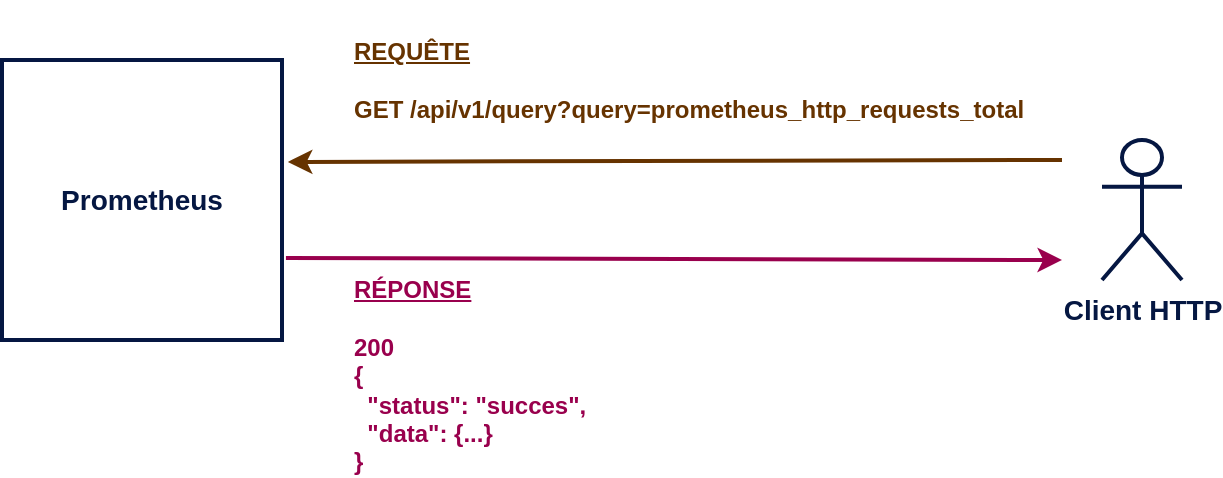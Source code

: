 <mxfile version="21.2.1" type="github" pages="13">
  <diagram id="WLleX0AgLbb_jvj61vY2" name="Page-13">
    <mxGraphModel dx="880" dy="429" grid="1" gridSize="10" guides="1" tooltips="1" connect="1" arrows="1" fold="1" page="1" pageScale="1" pageWidth="827" pageHeight="1169" math="0" shadow="0">
      <root>
        <mxCell id="0" />
        <mxCell id="1" parent="0" />
        <mxCell id="GwEWIJlEij6IFyil9-Ml-2" value="&lt;b style=&quot;font-size: 14px;&quot;&gt;&lt;font style=&quot;font-size: 14px;&quot; color=&quot;#051742&quot;&gt;Prometheus&lt;/font&gt;&lt;/b&gt;" style="whiteSpace=wrap;html=1;aspect=fixed;strokeColor=#051742;strokeWidth=2;fontSize=14;" vertex="1" parent="1">
          <mxGeometry x="100" y="140" width="140" height="140" as="geometry" />
        </mxCell>
        <mxCell id="GwEWIJlEij6IFyil9-Ml-3" value="&lt;b style=&quot;font-size: 14px;&quot;&gt;&lt;font style=&quot;font-size: 14px;&quot; color=&quot;#051742&quot;&gt;Client HTTP&lt;/font&gt;&lt;/b&gt;" style="shape=umlActor;verticalLabelPosition=bottom;verticalAlign=top;html=1;outlineConnect=0;strokeColor=#051742;strokeWidth=2;fontSize=14;" vertex="1" parent="1">
          <mxGeometry x="650" y="180" width="40" height="70" as="geometry" />
        </mxCell>
        <mxCell id="GwEWIJlEij6IFyil9-Ml-6" value="" style="endArrow=classic;html=1;rounded=0;strokeColor=#663300;strokeWidth=2;entryX=1.021;entryY=0.364;entryDx=0;entryDy=0;entryPerimeter=0;exitX=1;exitY=1;exitDx=0;exitDy=0;" edge="1" parent="1" source="GwEWIJlEij6IFyil9-Ml-10" target="GwEWIJlEij6IFyil9-Ml-2">
          <mxGeometry width="50" height="50" relative="1" as="geometry">
            <mxPoint x="570" y="191" as="sourcePoint" />
            <mxPoint x="320" y="190" as="targetPoint" />
          </mxGeometry>
        </mxCell>
        <mxCell id="GwEWIJlEij6IFyil9-Ml-8" value="" style="endArrow=classic;html=1;rounded=0;exitX=1.014;exitY=0.707;exitDx=0;exitDy=0;exitPerimeter=0;strokeColor=#99004D;strokeWidth=2;" edge="1" parent="1" source="GwEWIJlEij6IFyil9-Ml-2">
          <mxGeometry width="50" height="50" relative="1" as="geometry">
            <mxPoint x="320" y="240" as="sourcePoint" />
            <mxPoint x="630" y="240" as="targetPoint" />
          </mxGeometry>
        </mxCell>
        <mxCell id="GwEWIJlEij6IFyil9-Ml-10" value="&lt;div align=&quot;left&quot;&gt;&lt;font color=&quot;#663300&quot;&gt;&lt;b&gt;&lt;u&gt;REQUÊTE&lt;/u&gt;&lt;br&gt;&lt;br&gt;&lt;/b&gt;&lt;/font&gt;&lt;/div&gt;&lt;div align=&quot;left&quot;&gt;&lt;font color=&quot;#663300&quot;&gt;&lt;b&gt;GET /api/v1/query?query=prometheus_http_requests_total&lt;br&gt;&lt;/b&gt;&lt;/font&gt;&lt;/div&gt;" style="text;strokeColor=none;align=left;fillColor=none;html=1;verticalAlign=middle;whiteSpace=wrap;rounded=0;" vertex="1" parent="1">
          <mxGeometry x="274" y="110" width="356" height="80" as="geometry" />
        </mxCell>
        <mxCell id="cz-_qBQlBLq8nIr2ncOp-3" value="&lt;div align=&quot;left&quot;&gt;&lt;font&gt;&lt;b&gt;&lt;u&gt;RÉPONSE&lt;/u&gt;&lt;br&gt;&lt;/b&gt;&lt;/font&gt;&lt;/div&gt;&lt;div align=&quot;left&quot;&gt;&lt;font&gt;&lt;b&gt;&lt;br&gt;&lt;/b&gt;&lt;/font&gt;&lt;/div&gt;&lt;div align=&quot;left&quot;&gt;&lt;font&gt;&lt;b&gt;200&lt;br&gt;&lt;/b&gt;&lt;/font&gt;&lt;/div&gt;&lt;div align=&quot;left&quot;&gt;&lt;font&gt;&lt;b&gt;{&lt;/b&gt;&lt;/font&gt;&lt;/div&gt;&lt;div align=&quot;left&quot;&gt;&lt;font&gt;&lt;b&gt;&amp;nbsp; &quot;status&quot;: &quot;succes&quot;,&lt;/b&gt;&lt;/font&gt;&lt;/div&gt;&lt;div align=&quot;left&quot;&gt;&lt;font&gt;&lt;b&gt;&amp;nbsp; &quot;data&quot;: {...}&lt;/b&gt;&lt;/font&gt;&lt;/div&gt;&lt;div align=&quot;left&quot;&gt;&lt;font&gt;&lt;b&gt;}&lt;br&gt;&lt;/b&gt;&lt;/font&gt;&lt;/div&gt;" style="text;strokeColor=none;align=left;fillColor=none;html=1;verticalAlign=middle;whiteSpace=wrap;rounded=0;fontColor=#99004D;" vertex="1" parent="1">
          <mxGeometry x="274" y="250" width="280" height="95" as="geometry" />
        </mxCell>
      </root>
    </mxGraphModel>
  </diagram>
  <diagram id="ikGw7YIecGYyeW82r7bx" name="Page-12">
    <mxGraphModel dx="880" dy="429" grid="1" gridSize="10" guides="1" tooltips="1" connect="1" arrows="1" fold="1" page="1" pageScale="1" pageWidth="827" pageHeight="1169" math="0" shadow="0">
      <root>
        <mxCell id="0" />
        <mxCell id="1" parent="0" />
        <mxCell id="HTbwEpKcskzhaPBceTfe-1" value="&lt;div style=&quot;font-size: 14px;&quot; align=&quot;left&quot;&gt;&lt;font style=&quot;font-size: 14px;&quot; color=&quot;#051742&quot;&gt;&lt;b&gt;&lt;font style=&quot;font-size: 14px;&quot;&gt;{&lt;/font&gt;&lt;/b&gt;&lt;/font&gt;&lt;/div&gt;&lt;div style=&quot;font-size: 14px;&quot; align=&quot;left&quot;&gt;&lt;font style=&quot;font-size: 14px;&quot; color=&quot;#051742&quot;&gt;&lt;b&gt;&lt;font style=&quot;font-size: 14px;&quot;&gt;&amp;nbsp; &quot;__name__&quot;: &quot;prometheus_http_requests_total&quot;,&lt;/font&gt;&lt;/b&gt;&lt;/font&gt;&lt;/div&gt;&lt;div style=&quot;font-size: 14px;&quot; align=&quot;left&quot;&gt;&lt;font style=&quot;font-size: 14px;&quot; color=&quot;#051742&quot;&gt;&lt;b&gt;&lt;font style=&quot;font-size: 14px;&quot;&gt;&amp;nbsp; &quot;code&quot;: &quot;200&quot;,&lt;/font&gt;&lt;/b&gt;&lt;/font&gt;&lt;/div&gt;&lt;div style=&quot;font-size: 14px;&quot; align=&quot;left&quot;&gt;&lt;font style=&quot;font-size: 14px;&quot; color=&quot;#051742&quot;&gt;&lt;b&gt;&lt;font style=&quot;font-size: 14px;&quot;&gt;&amp;nbsp; &quot;handler&quot;: &quot;/-/ready&quot;,&lt;/font&gt;&lt;/b&gt;&lt;/font&gt;&lt;/div&gt;&lt;div style=&quot;font-size: 14px;&quot; align=&quot;left&quot;&gt;&lt;font style=&quot;font-size: 14px;&quot; color=&quot;#051742&quot;&gt;&lt;b&gt;&lt;font style=&quot;font-size: 14px;&quot;&gt;&amp;nbsp; &quot;instance&quot;: &quot;localhost:9090&quot;,&lt;/font&gt;&lt;/b&gt;&lt;/font&gt;&lt;/div&gt;&lt;div style=&quot;font-size: 14px;&quot; align=&quot;left&quot;&gt;&lt;font style=&quot;font-size: 14px;&quot; color=&quot;#051742&quot;&gt;&lt;b&gt;&lt;font style=&quot;font-size: 14px;&quot;&gt;&amp;nbsp; &quot;job&quot;: &quot;prometheus&quot;&lt;br&gt;&lt;/font&gt;&lt;/b&gt;&lt;/font&gt;&lt;/div&gt;&lt;div style=&quot;font-size: 14px;&quot; align=&quot;left&quot;&gt;&lt;font style=&quot;font-size: 14px;&quot; color=&quot;#051742&quot;&gt;&lt;b&gt;&lt;font style=&quot;font-size: 14px;&quot;&gt;}&lt;/font&gt;&lt;/b&gt;&lt;/font&gt;&lt;/div&gt;" style="text;align=left;html=1;verticalAlign=middle;whiteSpace=wrap;rounded=0;strokeColor=none;" parent="1" vertex="1">
          <mxGeometry x="141" y="60" width="350" height="120" as="geometry" />
        </mxCell>
        <mxCell id="HTbwEpKcskzhaPBceTfe-2" value="&lt;div style=&quot;font-size: 13px;&quot;&gt;&lt;font style=&quot;font-size: 13px;&quot;&gt;&lt;b&gt;@&lt;font style=&quot;font-size: 13px;&quot; color=&quot;#990000&quot;&gt;1682274232.532&lt;/font&gt;&lt;/b&gt;&lt;/font&gt;&lt;/div&gt;&lt;font style=&quot;font-size: 13px;&quot;&gt;&lt;br&gt;&lt;/font&gt;&lt;div style=&quot;font-size: 13px;&quot; align=&quot;center&quot;&gt;&lt;font style=&quot;font-size: 13px;&quot; color=&quot;#051742&quot;&gt;&lt;b&gt;1&lt;/b&gt;&lt;/font&gt;&lt;font style=&quot;font-size: 13px;&quot;&gt;&lt;br&gt;&lt;/font&gt;&lt;/div&gt;" style="whiteSpace=wrap;html=1;aspect=fixed;strokeColor=#d6b656;fillColor=#FFE6CC;" parent="1" vertex="1">
          <mxGeometry x="141" y="190" width="120" height="120" as="geometry" />
        </mxCell>
        <mxCell id="HTbwEpKcskzhaPBceTfe-7" value="&lt;div style=&quot;font-size: 13px;&quot;&gt;&lt;font style=&quot;font-size: 13px;&quot;&gt;&lt;b&gt;@&lt;font style=&quot;font-size: 13px;&quot; color=&quot;#990000&quot;&gt;1682274247532&lt;/font&gt;&lt;/b&gt;&lt;/font&gt;&lt;/div&gt;&lt;font style=&quot;font-size: 13px;&quot;&gt;&lt;br&gt;&lt;/font&gt;&lt;div style=&quot;font-size: 13px;&quot; align=&quot;center&quot;&gt;&lt;font style=&quot;font-size: 13px;&quot; color=&quot;#051742&quot;&gt;&lt;b&gt;1&lt;/b&gt;&lt;/font&gt;&lt;font style=&quot;font-size: 13px;&quot;&gt;&lt;br&gt;&lt;/font&gt;&lt;/div&gt;" style="whiteSpace=wrap;html=1;aspect=fixed;strokeColor=#d6b656;fillColor=#FFE6CC;" parent="1" vertex="1">
          <mxGeometry x="330" y="190" width="120" height="120" as="geometry" />
        </mxCell>
        <mxCell id="HTbwEpKcskzhaPBceTfe-8" value="&lt;div style=&quot;font-size: 13px;&quot;&gt;&lt;b&gt;@&lt;font style=&quot;font-size: 13px;&quot; color=&quot;#990000&quot;&gt;1682274262532&lt;/font&gt;&lt;/b&gt;&lt;/div&gt;&lt;br&gt;&lt;div align=&quot;center&quot;&gt;&lt;font color=&quot;#051742&quot;&gt;&lt;b&gt;3&lt;/b&gt;&lt;/font&gt;&lt;br&gt;&lt;/div&gt;" style="whiteSpace=wrap;html=1;aspect=fixed;strokeColor=#d6b656;fillColor=#FFE6CC;" parent="1" vertex="1">
          <mxGeometry x="510" y="190" width="120" height="120" as="geometry" />
        </mxCell>
        <mxCell id="gFt6DhLstp0jwIvlzGEm-1" value="" style="endArrow=none;html=1;rounded=0;exitX=1;exitY=0.5;exitDx=0;exitDy=0;entryX=0;entryY=0.5;entryDx=0;entryDy=0;" parent="1" source="HTbwEpKcskzhaPBceTfe-2" target="HTbwEpKcskzhaPBceTfe-7" edge="1">
          <mxGeometry width="50" height="50" relative="1" as="geometry">
            <mxPoint x="390" y="250" as="sourcePoint" />
            <mxPoint x="440" y="200" as="targetPoint" />
          </mxGeometry>
        </mxCell>
        <mxCell id="gFt6DhLstp0jwIvlzGEm-2" value="" style="endArrow=none;html=1;rounded=0;entryX=0;entryY=0.5;entryDx=0;entryDy=0;" parent="1" target="HTbwEpKcskzhaPBceTfe-2" edge="1">
          <mxGeometry width="50" height="50" relative="1" as="geometry">
            <mxPoint x="120" y="250" as="sourcePoint" />
            <mxPoint x="440" y="200" as="targetPoint" />
          </mxGeometry>
        </mxCell>
        <mxCell id="gFt6DhLstp0jwIvlzGEm-3" value="" style="endArrow=none;html=1;rounded=0;exitX=1;exitY=0.5;exitDx=0;exitDy=0;entryX=0;entryY=0.5;entryDx=0;entryDy=0;" parent="1" source="HTbwEpKcskzhaPBceTfe-7" target="HTbwEpKcskzhaPBceTfe-8" edge="1">
          <mxGeometry width="50" height="50" relative="1" as="geometry">
            <mxPoint x="390" y="250" as="sourcePoint" />
            <mxPoint x="500" y="240" as="targetPoint" />
          </mxGeometry>
        </mxCell>
        <mxCell id="gFt6DhLstp0jwIvlzGEm-4" value="" style="endArrow=classic;html=1;rounded=0;exitX=1;exitY=0.5;exitDx=0;exitDy=0;entryX=0.75;entryY=0;entryDx=0;entryDy=0;" parent="1" source="HTbwEpKcskzhaPBceTfe-8" target="Zw9pmfzuGqeiK-YZGkwM-7" edge="1">
          <mxGeometry width="50" height="50" relative="1" as="geometry">
            <mxPoint x="390" y="250" as="sourcePoint" />
            <mxPoint x="690" y="250" as="targetPoint" />
          </mxGeometry>
        </mxCell>
        <mxCell id="Zw9pmfzuGqeiK-YZGkwM-7" value="t" style="text;strokeColor=none;align=center;fillColor=none;html=1;verticalAlign=middle;whiteSpace=wrap;rounded=0;fontStyle=1" parent="1" vertex="1">
          <mxGeometry x="640" y="250" width="40" height="20" as="geometry" />
        </mxCell>
        <mxCell id="Zw9pmfzuGqeiK-YZGkwM-8" value="&lt;font style=&quot;font-size: 13px;&quot;&gt;15s&lt;/font&gt;" style="text;strokeColor=none;align=center;fillColor=none;html=1;verticalAlign=middle;whiteSpace=wrap;rounded=0;fontStyle=0" parent="1" vertex="1">
          <mxGeometry x="460" y="250" width="40" height="20" as="geometry" />
        </mxCell>
        <mxCell id="Zw9pmfzuGqeiK-YZGkwM-9" value="15s" style="text;strokeColor=none;align=center;fillColor=none;html=1;verticalAlign=middle;whiteSpace=wrap;rounded=0;fontStyle=0;fontSize=13;" parent="1" vertex="1">
          <mxGeometry x="280" y="250" width="40" height="20" as="geometry" />
        </mxCell>
      </root>
    </mxGraphModel>
  </diagram>
  <diagram id="06L2UEvK-FPHvxNi94kN" name="Page-11">
    <mxGraphModel dx="880" dy="429" grid="1" gridSize="10" guides="1" tooltips="1" connect="1" arrows="1" fold="1" page="1" pageScale="1" pageWidth="827" pageHeight="1169" math="0" shadow="0">
      <root>
        <mxCell id="0" />
        <mxCell id="1" parent="0" />
        <mxCell id="6MojfKpHz2BbmUGOE4sK-1" value="" style="whiteSpace=wrap;html=1;aspect=fixed;strokeColor=#051742;strokeWidth=2;" parent="1" vertex="1">
          <mxGeometry x="140" y="80" width="230" height="230" as="geometry" />
        </mxCell>
        <mxCell id="jcBCAO0ZXmvhwiSaBV95-1" value="" style="strokeWidth=2;html=1;shape=mxgraph.flowchart.database;whiteSpace=wrap;strokeColor=#051742;" parent="1" vertex="1">
          <mxGeometry x="220" y="210" width="60" height="60" as="geometry" />
        </mxCell>
        <mxCell id="jcBCAO0ZXmvhwiSaBV95-2" value="&lt;b&gt;&lt;font color=&quot;#051742&quot;&gt;Prometheus&lt;/font&gt;&lt;/b&gt;" style="whiteSpace=wrap;html=1;aspect=fixed;strokeColor=#051742;strokeWidth=2;" parent="1" vertex="1">
          <mxGeometry x="520" y="130" width="100" height="100" as="geometry" />
        </mxCell>
        <mxCell id="jcBCAO0ZXmvhwiSaBV95-5" value="&lt;b&gt;&lt;font color=&quot;#051742&quot;&gt;Java Application&lt;/font&gt;&lt;/b&gt;" style="whiteSpace=wrap;html=1;aspect=fixed;strokeColor=#051742;strokeWidth=2;labelBackgroundColor=none;" parent="1" vertex="1">
          <mxGeometry x="215" y="100" width="70" height="70" as="geometry" />
        </mxCell>
        <mxCell id="jcBCAO0ZXmvhwiSaBV95-7" value="&lt;b&gt;&lt;font color=&quot;#051742&quot;&gt;Serveur Linux&lt;/font&gt;&lt;/b&gt;" style="text;align=center;html=1;verticalAlign=middle;whiteSpace=wrap;rounded=0;strokeColor=#051742;strokeWidth=2;" parent="1" vertex="1">
          <mxGeometry x="140" y="50" width="90" height="30" as="geometry" />
        </mxCell>
        <mxCell id="jcBCAO0ZXmvhwiSaBV95-8" value="" style="ellipse;whiteSpace=wrap;html=1;aspect=fixed;strokeColor=none;fillColor=#990000;" parent="1" vertex="1">
          <mxGeometry x="270" y="160" width="20" height="20" as="geometry" />
        </mxCell>
        <mxCell id="jcBCAO0ZXmvhwiSaBV95-9" value="" style="ellipse;whiteSpace=wrap;html=1;aspect=fixed;strokeColor=none;fillColor=#990000;" parent="1" vertex="1">
          <mxGeometry x="270" y="250" width="20" height="20" as="geometry" />
        </mxCell>
        <mxCell id="jcBCAO0ZXmvhwiSaBV95-10" value="" style="ellipse;whiteSpace=wrap;html=1;aspect=fixed;strokeColor=none;fillColor=#990000;" parent="1" vertex="1">
          <mxGeometry x="360" y="70" width="20" height="20" as="geometry" />
        </mxCell>
        <mxCell id="jcBCAO0ZXmvhwiSaBV95-11" value="" style="ellipse;whiteSpace=wrap;html=1;aspect=fixed;strokeColor=none;fillColor=#990000;" parent="1" vertex="1">
          <mxGeometry x="510" y="220" width="20" height="20" as="geometry" />
        </mxCell>
        <mxCell id="jcBCAO0ZXmvhwiSaBV95-13" value="&lt;b&gt;&lt;font color=&quot;#990000&quot;&gt;JMX exporter &lt;/font&gt;&lt;/b&gt;&lt;i&gt;&lt;font color=&quot;#990000&quot;&gt;http://&amp;lt;host&amp;gt;:12345/metrics&lt;/font&gt;&lt;/i&gt;" style="text;strokeColor=none;align=center;fillColor=none;html=1;verticalAlign=middle;whiteSpace=wrap;rounded=0;" parent="1" vertex="1">
          <mxGeometry x="201.25" y="180" width="235" height="30" as="geometry" />
        </mxCell>
        <mxCell id="jcBCAO0ZXmvhwiSaBV95-16" value="&lt;b&gt;&lt;font color=&quot;#990000&quot;&gt;PostgreSQL exporter &lt;/font&gt;&lt;/b&gt;&lt;i&gt;&lt;font color=&quot;#990000&quot;&gt;http://&amp;lt;host&amp;gt;:9187/metrics&lt;/font&gt;&lt;/i&gt;" style="text;strokeColor=none;align=center;fillColor=none;html=1;verticalAlign=middle;whiteSpace=wrap;rounded=0;" parent="1" vertex="1">
          <mxGeometry x="180" y="270" width="267.5" height="30" as="geometry" />
        </mxCell>
        <mxCell id="jcBCAO0ZXmvhwiSaBV95-17" value="&lt;font color=&quot;#990000&quot;&gt;&lt;b&gt;Node&lt;/b&gt;&lt;/font&gt;&lt;b&gt;&lt;font color=&quot;#990000&quot;&gt; exporter &lt;/font&gt;&lt;/b&gt;&lt;i&gt;&lt;font color=&quot;#990000&quot;&gt;http://&amp;lt;host&amp;gt;:9100/metrics&lt;/font&gt;&lt;/i&gt;" style="text;strokeColor=none;align=center;fillColor=none;html=1;verticalAlign=middle;whiteSpace=wrap;rounded=0;" parent="1" vertex="1">
          <mxGeometry x="296" y="90" width="235" height="30" as="geometry" />
        </mxCell>
        <mxCell id="jcBCAO0ZXmvhwiSaBV95-18" value="&lt;i&gt;&lt;font color=&quot;#990000&quot;&gt;http://&amp;lt;host&amp;gt;:9090/metrics&lt;/font&gt;&lt;/i&gt;" style="text;strokeColor=none;align=center;fillColor=none;html=1;verticalAlign=middle;whiteSpace=wrap;rounded=0;" parent="1" vertex="1">
          <mxGeometry x="450" y="240" width="170" height="30" as="geometry" />
        </mxCell>
        <mxCell id="jcBCAO0ZXmvhwiSaBV95-21" value="" style="curved=1;endArrow=classic;html=1;rounded=0;exitX=0;exitY=0.5;exitDx=0;exitDy=0;entryX=1;entryY=0.5;entryDx=0;entryDy=0;strokeColor=#051742;" parent="1" source="jcBCAO0ZXmvhwiSaBV95-2" target="jcBCAO0ZXmvhwiSaBV95-10" edge="1">
          <mxGeometry width="50" height="50" relative="1" as="geometry">
            <mxPoint x="390" y="250" as="sourcePoint" />
            <mxPoint x="440" y="200" as="targetPoint" />
            <Array as="points">
              <mxPoint x="510" y="80" />
              <mxPoint x="490" y="70" />
              <mxPoint x="470" y="70" />
              <mxPoint x="420" y="70" />
            </Array>
          </mxGeometry>
        </mxCell>
        <mxCell id="jcBCAO0ZXmvhwiSaBV95-22" value="" style="curved=1;endArrow=classic;html=1;rounded=0;exitX=0;exitY=0.5;exitDx=0;exitDy=0;entryX=1;entryY=0.5;entryDx=0;entryDy=0;strokeColor=#051742;" parent="1" source="jcBCAO0ZXmvhwiSaBV95-2" target="jcBCAO0ZXmvhwiSaBV95-8" edge="1">
          <mxGeometry width="50" height="50" relative="1" as="geometry">
            <mxPoint x="390" y="250" as="sourcePoint" />
            <mxPoint x="440" y="200" as="targetPoint" />
            <Array as="points">
              <mxPoint x="440" y="160" />
            </Array>
          </mxGeometry>
        </mxCell>
        <mxCell id="jcBCAO0ZXmvhwiSaBV95-23" value="" style="curved=1;endArrow=classic;html=1;rounded=0;exitX=0;exitY=0.5;exitDx=0;exitDy=0;entryX=1;entryY=0.5;entryDx=0;entryDy=0;strokeColor=#051742;" parent="1" source="jcBCAO0ZXmvhwiSaBV95-2" target="jcBCAO0ZXmvhwiSaBV95-9" edge="1">
          <mxGeometry width="50" height="50" relative="1" as="geometry">
            <mxPoint x="390" y="250" as="sourcePoint" />
            <mxPoint x="440" y="200" as="targetPoint" />
            <Array as="points">
              <mxPoint x="440" y="220" />
              <mxPoint x="390" y="220" />
            </Array>
          </mxGeometry>
        </mxCell>
        <mxCell id="jcBCAO0ZXmvhwiSaBV95-24" value="" style="curved=1;endArrow=classic;html=1;rounded=0;strokeColor=#051742;" parent="1" edge="1">
          <mxGeometry width="50" height="50" relative="1" as="geometry">
            <mxPoint x="520" y="180" as="sourcePoint" />
            <mxPoint x="510" y="230" as="targetPoint" />
            <Array as="points">
              <mxPoint x="390" y="200" />
            </Array>
          </mxGeometry>
        </mxCell>
      </root>
    </mxGraphModel>
  </diagram>
  <diagram id="c_w9_mtkq3gjR1q2yGgK" name="Page-10">
    <mxGraphModel dx="880" dy="429" grid="1" gridSize="10" guides="1" tooltips="1" connect="1" arrows="1" fold="1" page="1" pageScale="1" pageWidth="827" pageHeight="1169" math="0" shadow="0">
      <root>
        <mxCell id="0" />
        <mxCell id="1" parent="0" />
        <mxCell id="5X5N0F5A6l0hkvQeydjr-3" value="&lt;b&gt;12&lt;/b&gt;" style="ellipse;whiteSpace=wrap;html=1;aspect=fixed;strokeColor=#051742;strokeWidth=2;fontSize=12;fontColor=#051742;" parent="1" vertex="1">
          <mxGeometry x="381" y="167.5" width="65" height="65" as="geometry" />
        </mxCell>
        <mxCell id="5X5N0F5A6l0hkvQeydjr-5" value="&lt;b&gt;5&lt;/b&gt;" style="ellipse;whiteSpace=wrap;html=1;aspect=fixed;strokeColor=#051742;strokeWidth=2;fontSize=12;fontColor=#051742;" parent="1" vertex="1">
          <mxGeometry x="280" y="182.5" width="34.99" height="34.99" as="geometry" />
        </mxCell>
        <mxCell id="5X5N0F5A6l0hkvQeydjr-7" value="&lt;b&gt;1000&lt;/b&gt;" style="ellipse;whiteSpace=wrap;html=1;aspect=fixed;strokeColor=#051742;strokeWidth=2;fontSize=12;fontColor=#051742;" parent="1" vertex="1">
          <mxGeometry x="550" y="138.43" width="123.13" height="123.13" as="geometry" />
        </mxCell>
        <mxCell id="5X5N0F5A6l0hkvQeydjr-9" value="&lt;b&gt;10&lt;/b&gt;" style="ellipse;whiteSpace=wrap;html=1;aspect=fixed;strokeColor=#051742;strokeWidth=2;fontSize=12;fontColor=#051742;" parent="1" vertex="1">
          <mxGeometry x="320" y="175" width="50" height="50" as="geometry" />
        </mxCell>
        <mxCell id="5X5N0F5A6l0hkvQeydjr-10" value="&lt;b&gt;20&lt;/b&gt;" style="ellipse;whiteSpace=wrap;html=1;aspect=fixed;strokeColor=#051742;strokeWidth=2;fontSize=12;fontColor=#051742;" parent="1" vertex="1">
          <mxGeometry x="460" y="160" width="80" height="80" as="geometry" />
        </mxCell>
        <mxCell id="5X5N0F5A6l0hkvQeydjr-11" value="" style="endArrow=classic;html=1;rounded=0;strokeColor=#990000;strokeWidth=2;exitX=0.5;exitY=0;exitDx=0;exitDy=0;" parent="1" source="5X5N0F5A6l0hkvQeydjr-12" edge="1">
          <mxGeometry width="50" height="50" relative="1" as="geometry">
            <mxPoint x="414" y="280" as="sourcePoint" />
            <mxPoint x="414" y="240" as="targetPoint" />
          </mxGeometry>
        </mxCell>
        <mxCell id="5X5N0F5A6l0hkvQeydjr-12" value="&lt;font style=&quot;font-size: 12px;&quot;&gt;quantile 0,5 (médiane)&lt;/font&gt;" style="text;strokeColor=none;align=center;fillColor=none;html=1;verticalAlign=middle;whiteSpace=wrap;rounded=0;fontColor=#990000;fontStyle=1" parent="1" vertex="1">
          <mxGeometry x="344" y="290" width="140" height="30" as="geometry" />
        </mxCell>
      </root>
    </mxGraphModel>
  </diagram>
  <diagram id="D0ybd5NJr5fDpzwWCMTv" name="Page-6">
    <mxGraphModel dx="880" dy="429" grid="1" gridSize="10" guides="1" tooltips="1" connect="1" arrows="1" fold="1" page="1" pageScale="1" pageWidth="827" pageHeight="1169" math="0" shadow="0">
      <root>
        <mxCell id="0" />
        <mxCell id="1" parent="0" />
        <mxCell id="ZNlT44IaOl3GKhveXS4t-1" value="&lt;div style=&quot;font-size: 14px;&quot; align=&quot;left&quot;&gt;&lt;b&gt;&lt;font style=&quot;font-size: 14px;&quot;&gt;&lt;font color=&quot;#663300&quot;&gt;# HELP prometheus_http_requests_total Counter of HTTP requests.&lt;br&gt;# TYPE prometheus_http_requests_total counter&lt;/font&gt;&lt;br&gt;&lt;font color=&quot;#051742&quot;&gt;prometheus_http_requests_total&lt;/font&gt;&lt;font color=&quot;#990000&quot;&gt;{code=&quot;200&quot;,handler=&quot;/api/v1/query&quot;}&lt;/font&gt; 1&lt;br&gt;&lt;font color=&quot;#051742&quot;&gt;prometheus_http_requests_total&lt;/font&gt;&lt;font color=&quot;#990000&quot;&gt;{code=&quot;200&quot;,handler=&quot;/graph&quot;}&lt;/font&gt; 3&lt;br&gt;&lt;font color=&quot;#051742&quot;&gt;prometheus_http_requests_total&lt;/font&gt;&lt;font color=&quot;#990000&quot;&gt;{code=&quot;200&quot;,handler=&quot;/metrics&quot;}&lt;/font&gt; 19&lt;br&gt;&lt;font color=&quot;#051742&quot;&gt;prometheus_http_requests_tota&lt;font color=&quot;#660000&quot;&gt;l&lt;/font&gt;&lt;/font&gt;&lt;font color=&quot;#990000&quot;&gt;{code=&quot;302&quot;,handler=&quot;/&quot;}&lt;/font&gt; 4&lt;/font&gt;&lt;/b&gt;&lt;/div&gt;" style="rounded=0;whiteSpace=wrap;html=1;align=left;strokeColor=none;verticalAlign=top;" parent="1" vertex="1">
          <mxGeometry x="189" y="160" width="541" height="220" as="geometry" />
        </mxCell>
        <mxCell id="bqRjenPqDA1bM9JPa440-1" value="" style="rounded=0;whiteSpace=wrap;html=1;fontColor=#663300;labelBorderColor=none;labelBackgroundColor=none;fillColor=#663300;strokeColor=none;" parent="1" vertex="1">
          <mxGeometry x="189" y="300" width="30" height="10" as="geometry" />
        </mxCell>
        <mxCell id="bqRjenPqDA1bM9JPa440-2" value="" style="rounded=0;whiteSpace=wrap;html=1;strokeColor=none;fillColor=#051742;" parent="1" vertex="1">
          <mxGeometry x="189" y="320" width="30" height="10" as="geometry" />
        </mxCell>
        <mxCell id="bqRjenPqDA1bM9JPa440-3" value="" style="rounded=0;whiteSpace=wrap;html=1;strokeColor=none;fillColor=#990000;" parent="1" vertex="1">
          <mxGeometry x="189" y="340" width="30" height="10" as="geometry" />
        </mxCell>
        <mxCell id="hTmcDmZ61bmCUopZ30nC-1" value="&lt;div&gt;&lt;font color=&quot;#663300&quot;&gt;&lt;b&gt;En-tête&lt;/b&gt;&lt;/font&gt;&lt;/div&gt;" style="text;strokeColor=none;align=left;fillColor=none;html=1;verticalAlign=middle;whiteSpace=wrap;rounded=0;" parent="1" vertex="1">
          <mxGeometry x="220" y="295" width="140" height="20" as="geometry" />
        </mxCell>
        <mxCell id="hTmcDmZ61bmCUopZ30nC-2" value="&lt;div align=&quot;left&quot;&gt;&lt;font color=&quot;#051742&quot;&gt;&lt;span&gt;Nom&lt;br&gt;&lt;/span&gt;&lt;/font&gt;&lt;/div&gt;" style="text;strokeColor=none;align=left;fillColor=none;html=1;verticalAlign=middle;whiteSpace=wrap;rounded=0;fontStyle=1" parent="1" vertex="1">
          <mxGeometry x="220" y="315" width="30" height="20" as="geometry" />
        </mxCell>
        <mxCell id="hTmcDmZ61bmCUopZ30nC-3" value="&lt;font color=&quot;#990000&quot;&gt;Libellé&lt;/font&gt;" style="text;strokeColor=none;align=left;fillColor=none;html=1;verticalAlign=middle;whiteSpace=wrap;rounded=0;fontStyle=1" parent="1" vertex="1">
          <mxGeometry x="220" y="335" width="60" height="20" as="geometry" />
        </mxCell>
        <mxCell id="HNrg94el-0G9JDpimqg5-1" value="Valeur" style="text;strokeColor=none;align=left;fillColor=none;html=1;verticalAlign=middle;whiteSpace=wrap;rounded=0;fontStyle=1" parent="1" vertex="1">
          <mxGeometry x="220" y="355" width="91" height="20" as="geometry" />
        </mxCell>
        <mxCell id="HNrg94el-0G9JDpimqg5-2" value="" style="rounded=0;whiteSpace=wrap;html=1;strokeColor=none;fillColor=#000000;labelBackgroundColor=none;" parent="1" vertex="1">
          <mxGeometry x="189" y="360" width="30" height="10" as="geometry" />
        </mxCell>
      </root>
    </mxGraphModel>
  </diagram>
  <diagram id="m6cVFMBk8JDY1fDPM1WI" name="Page-9">
    <mxGraphModel dx="880" dy="429" grid="1" gridSize="10" guides="1" tooltips="1" connect="1" arrows="1" fold="1" page="1" pageScale="1" pageWidth="827" pageHeight="1169" math="0" shadow="0">
      <root>
        <mxCell id="0" />
        <mxCell id="1" parent="0" />
        <mxCell id="yPGcZ8D581tlXaFT8u_b-1" value="&lt;pre style=&quot;font-size: 14px;&quot;&gt;&lt;font style=&quot;font-size: 14px;&quot; face=&quot;Helvetica&quot;&gt;&lt;b&gt;&lt;font color=&quot;#663300&quot;&gt;# HELP prometheus_target_interval_length_seconds Actual intervals between scrapes.&lt;br&gt;# TYPE prometheus_target_interval_length_seconds summary&lt;/font&gt;&lt;br&gt;&lt;font color=&quot;#051742&quot;&gt;prometheus_target_interval_length_seconds&lt;/font&gt;&lt;font color=&quot;#990000&quot;&gt;{interval=&quot;15s&quot;,quantile=&quot;0.01&quot;}&lt;/font&gt; 14.994&lt;br&gt;&lt;font color=&quot;#051742&quot;&gt;prometheus_target_interval_length_seconds&lt;/font&gt;&lt;font color=&quot;#990000&quot;&gt;{interval=&quot;15s&quot;,quantile=&quot;0.05&quot;}&lt;/font&gt; 14.996&lt;br&gt;&lt;font color=&quot;#051742&quot;&gt;prometheus_target_interval_length_seconds&lt;/font&gt;&lt;font color=&quot;#990000&quot;&gt;{interval=&quot;15s&quot;,quantile=&quot;0.5&quot;}&lt;/font&gt; 15.0&lt;br&gt;&lt;font color=&quot;#051742&quot;&gt;prometheus_target_interval_length_seconds&lt;/font&gt;&lt;font color=&quot;#990000&quot;&gt;{interval=&quot;15s&quot;,quantile=&quot;0.9&quot;}&lt;/font&gt; 15.002&lt;br&gt;&lt;font color=&quot;#051742&quot;&gt;prometheus_target_interval_length_seconds&lt;/font&gt;&lt;font color=&quot;#990000&quot;&gt;{interval=&quot;15s&quot;,quantile=&quot;0.99&quot;}&lt;/font&gt; 15.006&lt;br&gt;&lt;font color=&quot;#051742&quot;&gt;prometheus_target_interval_length_seconds_sum&lt;/font&gt;&lt;font color=&quot;#990000&quot;&gt;{interval=&quot;15s&quot;}&lt;/font&gt; 14100.037&lt;br&gt;&lt;font color=&quot;#051742&quot;&gt;prometheus_target_interval_length_seconds_count&lt;/font&gt;&lt;font color=&quot;#990000&quot;&gt;{interval=&quot;15s&quot;}&lt;/font&gt; 940&lt;/b&gt;&lt;/font&gt;&lt;/pre&gt;" style="text;whiteSpace=wrap;html=1;" parent="1" vertex="1">
          <mxGeometry x="90" y="405" width="640" height="180" as="geometry" />
        </mxCell>
      </root>
    </mxGraphModel>
  </diagram>
  <diagram id="lVpXYvEiQsxy2lStSHD3" name="Page-8">
    <mxGraphModel dx="880" dy="429" grid="1" gridSize="10" guides="1" tooltips="1" connect="1" arrows="1" fold="1" page="1" pageScale="1" pageWidth="827" pageHeight="1169" math="0" shadow="0">
      <root>
        <mxCell id="0" />
        <mxCell id="1" parent="0" />
        <mxCell id="OrFi4lJo1YNql7PS9mc4-1" value="&lt;pre style=&quot;font-size: 14px;&quot;&gt;&lt;font style=&quot;font-size: 14px;&quot; face=&quot;Helvetica&quot;&gt;&lt;b&gt;&lt;font style=&quot;font-size: 14px;&quot; color=&quot;#663300&quot;&gt;# HELP prometheus_http_request_duration_seconds Histogram of latencies for HTTP requests.&lt;br&gt;# TYPE prometheus_http_request_duration_seconds histogram&lt;/font&gt;&lt;br&gt;&lt;font color=&quot;#051742&quot;&gt;prometheus_http_request_duration_seconds_bucket&lt;/font&gt;&lt;font color=&quot;#990000&quot;&gt;{handler=&quot;/metrics&quot;,le=&quot;0.1&quot;}&lt;/font&gt; 309&lt;br&gt;&lt;font color=&quot;#051742&quot;&gt;prometheus_http_request_duration_seconds_bucket&lt;/font&gt;&lt;font color=&quot;#990000&quot;&gt;{handler=&quot;/metrics&quot;,le=&quot;0.2&quot;}&lt;/font&gt; 311&lt;br&gt;&lt;font color=&quot;#051742&quot;&gt;prometheus_http_request_duration_seconds_bucket&lt;/font&gt;&lt;font color=&quot;#990000&quot;&gt;{handler=&quot;/metrics&quot;,le=&quot;0.4&quot;}&lt;/font&gt; 311&lt;br&gt;&lt;font color=&quot;#051742&quot;&gt;prometheus_http_request_duration_seconds_bucket&lt;/font&gt;&lt;font color=&quot;#990000&quot;&gt;{handler=&quot;/metrics&quot;,le=&quot;1&quot;}&lt;/font&gt; 311&lt;br&gt;&lt;font color=&quot;#051742&quot;&gt;prometheus_http_request_duration_seconds_bucket&lt;/font&gt;&lt;font color=&quot;#990000&quot;&gt;{handler=&quot;/metrics&quot;,le=&quot;3&quot;}&lt;/font&gt; 311&lt;br&gt;&lt;font color=&quot;#051742&quot;&gt;prometheus_http_request_duration_seconds_bucket&lt;/font&gt;&lt;font color=&quot;#990000&quot;&gt;{handler=&quot;/metrics&quot;,le=&quot;8&quot;}&lt;/font&gt; 311&lt;br&gt;&lt;font color=&quot;#051742&quot;&gt;prometheus_http_request_duration_seconds_bucket&lt;/font&gt;&lt;font color=&quot;#990000&quot;&gt;{handler=&quot;/metrics&quot;,le=&quot;20&quot;}&lt;/font&gt; 311&lt;br&gt;&lt;font color=&quot;#051742&quot;&gt;prometheus_http_request_duration_seconds_bucket&lt;/font&gt;&lt;font color=&quot;#990000&quot;&gt;{handler=&quot;/metrics&quot;,le=&quot;60&quot;}&lt;/font&gt; 311&lt;br&gt;&lt;font color=&quot;#051742&quot;&gt;prometheus_http_request_duration_seconds_bucket&lt;/font&gt;&lt;font color=&quot;#990000&quot;&gt;{handler=&quot;/metrics&quot;,le=&quot;120&quot;}&lt;/font&gt; 311&lt;br&gt;&lt;font color=&quot;#051742&quot;&gt;prometheus_http_request_duration_seconds_bucket&lt;/font&gt;&lt;font color=&quot;#990000&quot;&gt;{handler=&quot;/metrics&quot;,le=&quot;+Inf&quot;}&lt;/font&gt; 311&lt;br&gt;&lt;font color=&quot;#051742&quot;&gt;prometheus_http_request_duration_seconds_sum&lt;/font&gt;&lt;font color=&quot;#990000&quot;&gt;{handler=&quot;/metrics&quot;}&lt;/font&gt; 1.548&lt;br&gt;&lt;font color=&quot;#051742&quot;&gt;prometheus_http_request_duration_seconds_count&lt;/font&gt;&lt;font color=&quot;#990000&quot;&gt;{handler=&quot;/metrics&quot;}&lt;/font&gt; 311&lt;/b&gt;&lt;/font&gt;&lt;/pre&gt;" style="text;whiteSpace=wrap;html=1;" parent="1" vertex="1">
          <mxGeometry x="90" y="100" width="670" height="280" as="geometry" />
        </mxCell>
      </root>
    </mxGraphModel>
  </diagram>
  <diagram id="RRfJovPogFQYaNKrt2Nw" name="Page-7">
    <mxGraphModel dx="880" dy="429" grid="1" gridSize="10" guides="1" tooltips="1" connect="1" arrows="1" fold="1" page="1" pageScale="1" pageWidth="827" pageHeight="1169" math="0" shadow="0">
      <root>
        <mxCell id="0" />
        <mxCell id="1" parent="0" />
        <mxCell id="5Xy_iaV5nLt-YdcAp8X8-1" value="&lt;div style=&quot;font-size: 14px;&quot; align=&quot;left&quot;&gt;&lt;b&gt;&lt;font style=&quot;font-size: 14px;&quot;&gt;&lt;font color=&quot;#663300&quot;&gt;# &lt;/font&gt;&lt;/font&gt;&lt;/b&gt;&lt;b&gt;&lt;font color=&quot;#663300&quot;&gt;HELP process_resident_memory_bytes Resident memory size in bytes.&lt;/font&gt;&lt;/b&gt;&lt;/div&gt;&lt;div style=&quot;font-size: 14px;&quot; align=&quot;left&quot;&gt;&lt;b&gt;&lt;font style=&quot;font-size: 14px;&quot;&gt;&lt;font color=&quot;#663300&quot;&gt;# TYPE &lt;/font&gt;&lt;/font&gt;&lt;/b&gt;&lt;b&gt;&lt;font color=&quot;#663300&quot;&gt;process_resident_memory_bytes&lt;/font&gt;&lt;/b&gt;&lt;b&gt;&lt;font style=&quot;font-size: 14px;&quot;&gt;&lt;font color=&quot;#663300&quot;&gt; gauge&lt;/font&gt;&lt;/font&gt;&lt;/b&gt;&lt;b&gt;&lt;font color=&quot;#051742&quot;&gt;&lt;br&gt;&lt;/font&gt;&lt;/b&gt;&lt;/div&gt;&lt;div style=&quot;font-size: 14px;&quot; align=&quot;left&quot;&gt;&lt;b&gt;&lt;font color=&quot;#051742&quot;&gt;process_resident_memory_bytes&lt;/font&gt;&lt;/b&gt;&lt;b&gt; 8.857e+07&lt;/b&gt;&lt;br&gt;&lt;/div&gt;&lt;div style=&quot;font-size: 14px;&quot; align=&quot;left&quot;&gt;&lt;b&gt;&lt;font color=&quot;#663300&quot;&gt;# HELP process_start_time_seconds Start time of the process since unix epoch in seconds.&lt;br&gt;&lt;/font&gt;&lt;/b&gt;&lt;/div&gt;&lt;div style=&quot;font-size: 14px;&quot; align=&quot;left&quot;&gt;&lt;b&gt;&lt;font color=&quot;#663300&quot;&gt;# TYPE process_start_time_seconds gauge&lt;/font&gt;&lt;/b&gt;&lt;b&gt;&lt;br&gt;&lt;/b&gt;&lt;/div&gt;&lt;div style=&quot;font-size: 14px;&quot; align=&quot;left&quot;&gt;&lt;b&gt;&lt;font color=&quot;#051742&quot;&gt;process_start_time_seconds&lt;/font&gt; 1.682e+09&lt;/b&gt;&lt;/div&gt;" style="rounded=0;whiteSpace=wrap;html=1;align=left;strokeColor=none;verticalAlign=top;" parent="1" vertex="1">
          <mxGeometry x="90" y="160" width="630" height="110" as="geometry" />
        </mxCell>
      </root>
    </mxGraphModel>
  </diagram>
  <diagram id="qd37TjFjFxUfgRJ9fa-Z" name="Page-3">
    <mxGraphModel dx="880" dy="429" grid="1" gridSize="10" guides="1" tooltips="1" connect="1" arrows="1" fold="1" page="1" pageScale="1" pageWidth="827" pageHeight="1169" math="0" shadow="0">
      <root>
        <mxCell id="0" />
        <mxCell id="1" parent="0" />
        <mxCell id="JrjyLZsLg6AYIlVoNyLW-1" value="" style="endArrow=classic;html=1;rounded=0;strokeColor=#051742;strokeWidth=2;fontSize=10;fontColor=#051742;startArrow=none;" parent="1" source="JrjyLZsLg6AYIlVoNyLW-7" edge="1">
          <mxGeometry width="50" height="50" relative="1" as="geometry">
            <mxPoint x="180" y="200" as="sourcePoint" />
            <mxPoint x="610" y="200" as="targetPoint" />
          </mxGeometry>
        </mxCell>
        <mxCell id="JrjyLZsLg6AYIlVoNyLW-2" value="&lt;font style=&quot;font-size: 14px;&quot;&gt;t&lt;/font&gt;" style="text;html=1;resizable=0;autosize=1;align=center;verticalAlign=middle;points=[];fillColor=none;strokeColor=none;rounded=0;strokeWidth=2;fontSize=10;fontColor=#051742;fontStyle=1" parent="1" vertex="1">
          <mxGeometry x="580" y="195" width="30" height="30" as="geometry" />
        </mxCell>
        <mxCell id="JrjyLZsLg6AYIlVoNyLW-3" value="&lt;font style=&quot;font-size: 14px;&quot;&gt;&lt;b&gt;48&lt;/b&gt;&lt;/font&gt;" style="ellipse;whiteSpace=wrap;html=1;aspect=fixed;strokeColor=#051742;strokeWidth=2;fontSize=12;fontColor=#051742;" parent="1" vertex="1">
          <mxGeometry x="220" y="165" width="70" height="70" as="geometry" />
        </mxCell>
        <mxCell id="JrjyLZsLg6AYIlVoNyLW-4" value="" style="endArrow=none;html=1;rounded=0;strokeColor=#051742;strokeWidth=2;fontSize=10;fontColor=#051742;" parent="1" target="JrjyLZsLg6AYIlVoNyLW-3" edge="1">
          <mxGeometry width="50" height="50" relative="1" as="geometry">
            <mxPoint x="200" y="200" as="sourcePoint" />
            <mxPoint x="660" y="200" as="targetPoint" />
          </mxGeometry>
        </mxCell>
        <mxCell id="JrjyLZsLg6AYIlVoNyLW-5" value="&lt;font style=&quot;font-size: 14px;&quot;&gt;&lt;b&gt;40&lt;/b&gt;&lt;/font&gt;" style="ellipse;whiteSpace=wrap;html=1;aspect=fixed;strokeColor=#051742;strokeWidth=2;fontSize=12;fontColor=#051742;" parent="1" vertex="1">
          <mxGeometry x="360" y="175" width="50" height="50" as="geometry" />
        </mxCell>
        <mxCell id="JrjyLZsLg6AYIlVoNyLW-6" value="" style="endArrow=none;html=1;rounded=0;strokeColor=#051742;strokeWidth=2;fontSize=10;fontColor=#051742;startArrow=none;" parent="1" source="JrjyLZsLg6AYIlVoNyLW-3" target="JrjyLZsLg6AYIlVoNyLW-5" edge="1">
          <mxGeometry width="50" height="50" relative="1" as="geometry">
            <mxPoint x="280" y="200" as="sourcePoint" />
            <mxPoint x="660" y="200" as="targetPoint" />
          </mxGeometry>
        </mxCell>
        <mxCell id="JrjyLZsLg6AYIlVoNyLW-7" value="&lt;font style=&quot;font-size: 14px;&quot;&gt;&lt;b&gt;60&lt;/b&gt;&lt;/font&gt;" style="ellipse;whiteSpace=wrap;html=1;aspect=fixed;strokeColor=#051742;strokeWidth=2;fontSize=12;fontColor=#051742;" parent="1" vertex="1">
          <mxGeometry x="480" y="156.88" width="86.25" height="86.25" as="geometry" />
        </mxCell>
        <mxCell id="JrjyLZsLg6AYIlVoNyLW-8" value="" style="endArrow=none;html=1;rounded=0;strokeColor=#051742;strokeWidth=2;fontSize=10;fontColor=#051742;startArrow=none;" parent="1" source="JrjyLZsLg6AYIlVoNyLW-5" target="JrjyLZsLg6AYIlVoNyLW-7" edge="1">
          <mxGeometry width="50" height="50" relative="1" as="geometry">
            <mxPoint x="410" y="200" as="sourcePoint" />
            <mxPoint x="610" y="200" as="targetPoint" />
          </mxGeometry>
        </mxCell>
      </root>
    </mxGraphModel>
  </diagram>
  <diagram id="rHDOW-f8HznLa0C3nBQI" name="Page-2">
    <mxGraphModel dx="880" dy="429" grid="1" gridSize="10" guides="1" tooltips="1" connect="1" arrows="1" fold="1" page="1" pageScale="1" pageWidth="827" pageHeight="1169" math="0" shadow="0">
      <root>
        <mxCell id="0" />
        <mxCell id="1" parent="0" />
        <mxCell id="T6DFpon_OGkObLBLiJBU-1" value="" style="endArrow=classic;html=1;rounded=0;strokeColor=#051742;strokeWidth=2;fontSize=10;fontColor=#051742;startArrow=none;" parent="1" source="T6DFpon_OGkObLBLiJBU-5" edge="1">
          <mxGeometry width="50" height="50" relative="1" as="geometry">
            <mxPoint x="180" y="200" as="sourcePoint" />
            <mxPoint x="610" y="200" as="targetPoint" />
          </mxGeometry>
        </mxCell>
        <mxCell id="T6DFpon_OGkObLBLiJBU-2" value="&lt;font style=&quot;font-size: 14px;&quot;&gt;t&lt;/font&gt;" style="text;html=1;resizable=0;autosize=1;align=center;verticalAlign=middle;points=[];fillColor=none;strokeColor=none;rounded=0;strokeWidth=2;fontSize=10;fontColor=#051742;fontStyle=1" parent="1" vertex="1">
          <mxGeometry x="580" y="195" width="30" height="30" as="geometry" />
        </mxCell>
        <mxCell id="T6DFpon_OGkObLBLiJBU-3" value="&lt;font style=&quot;font-size: 14px;&quot;&gt;&lt;b&gt;5&lt;/b&gt;&lt;/font&gt;" style="ellipse;whiteSpace=wrap;html=1;aspect=fixed;strokeColor=#051742;strokeWidth=2;fontSize=12;fontColor=#051742;" parent="1" vertex="1">
          <mxGeometry x="240" y="180" width="40" height="40" as="geometry" />
        </mxCell>
        <mxCell id="T6DFpon_OGkObLBLiJBU-4" value="" style="endArrow=none;html=1;rounded=0;strokeColor=#051742;strokeWidth=2;fontSize=10;fontColor=#051742;" parent="1" target="T6DFpon_OGkObLBLiJBU-3" edge="1">
          <mxGeometry width="50" height="50" relative="1" as="geometry">
            <mxPoint x="200" y="200" as="sourcePoint" />
            <mxPoint x="660" y="200" as="targetPoint" />
          </mxGeometry>
        </mxCell>
        <mxCell id="T6DFpon_OGkObLBLiJBU-5" value="&lt;font style=&quot;font-size: 14px;&quot;&gt;&lt;b&gt;7&lt;/b&gt;&lt;/font&gt;" style="ellipse;whiteSpace=wrap;html=1;aspect=fixed;strokeColor=#051742;strokeWidth=2;fontSize=12;fontColor=#051742;" parent="1" vertex="1">
          <mxGeometry x="360" y="175" width="50" height="50" as="geometry" />
        </mxCell>
        <mxCell id="T6DFpon_OGkObLBLiJBU-6" value="" style="endArrow=none;html=1;rounded=0;strokeColor=#051742;strokeWidth=2;fontSize=10;fontColor=#051742;startArrow=none;" parent="1" source="T6DFpon_OGkObLBLiJBU-3" target="T6DFpon_OGkObLBLiJBU-5" edge="1">
          <mxGeometry width="50" height="50" relative="1" as="geometry">
            <mxPoint x="280" y="200" as="sourcePoint" />
            <mxPoint x="660" y="200" as="targetPoint" />
          </mxGeometry>
        </mxCell>
        <mxCell id="T6DFpon_OGkObLBLiJBU-7" value="&lt;b&gt;&lt;font style=&quot;font-size: 14px;&quot;&gt;15&lt;/font&gt;&lt;/b&gt;" style="ellipse;whiteSpace=wrap;html=1;aspect=fixed;strokeColor=#051742;strokeWidth=2;fontSize=12;fontColor=#051742;" parent="1" vertex="1">
          <mxGeometry x="490" y="167.5" width="65" height="65" as="geometry" />
        </mxCell>
      </root>
    </mxGraphModel>
  </diagram>
  <diagram id="Zdx6ejiypF8wbNtiKwUu" name="Page-5">
    <mxGraphModel dx="880" dy="429" grid="1" gridSize="10" guides="1" tooltips="1" connect="1" arrows="1" fold="1" page="1" pageScale="1" pageWidth="827" pageHeight="1169" math="0" shadow="0">
      <root>
        <mxCell id="0" />
        <mxCell id="1" parent="0" />
        <mxCell id="s6otokFng0yCJVJC5YvR-5" value="&lt;div&gt;200ms&lt;/div&gt;" style="rounded=0;whiteSpace=wrap;html=1;strokeColor=#051742;strokeWidth=2;fontColor=#051742;fontStyle=1" parent="1" vertex="1">
          <mxGeometry x="285" y="110" width="60" height="35" as="geometry" />
        </mxCell>
        <mxCell id="s6otokFng0yCJVJC5YvR-13" value="quantile 0.5 (médiane) " style="text;html=1;resizable=0;autosize=1;align=center;verticalAlign=middle;points=[];fillColor=none;strokeColor=none;rounded=0;strokeWidth=2;fontColor=#051742;fontStyle=1" parent="1" vertex="1">
          <mxGeometry x="140" y="112.5" width="150" height="30" as="geometry" />
        </mxCell>
        <mxCell id="s6otokFng0yCJVJC5YvR-17" value="quantile 0.9 " style="text;html=1;resizable=0;autosize=1;align=center;verticalAlign=middle;points=[];fillColor=none;strokeColor=none;rounded=0;strokeWidth=2;fontColor=#051742;fontStyle=1" parent="1" vertex="1">
          <mxGeometry x="195" y="162.5" width="90" height="30" as="geometry" />
        </mxCell>
        <mxCell id="s6otokFng0yCJVJC5YvR-18" value="quantile 0.99 " style="text;html=1;resizable=0;autosize=1;align=center;verticalAlign=middle;points=[];fillColor=none;strokeColor=none;rounded=0;strokeWidth=2;fontColor=#051742;fontStyle=1" parent="1" vertex="1">
          <mxGeometry x="190" y="207.5" width="100" height="30" as="geometry" />
        </mxCell>
        <mxCell id="s6otokFng0yCJVJC5YvR-19" value="&lt;div&gt;600ms&lt;/div&gt;" style="rounded=0;whiteSpace=wrap;html=1;strokeColor=#051742;strokeWidth=2;fontColor=#051742;fontStyle=1" parent="1" vertex="1">
          <mxGeometry x="285" y="160" width="60" height="35" as="geometry" />
        </mxCell>
        <mxCell id="s6otokFng0yCJVJC5YvR-20" value="&lt;div&gt;680ms&lt;/div&gt;" style="rounded=0;whiteSpace=wrap;html=1;strokeColor=#051742;strokeWidth=2;fontColor=#051742;fontStyle=1" parent="1" vertex="1">
          <mxGeometry x="285" y="205" width="60" height="35" as="geometry" />
        </mxCell>
        <mxCell id="HOKwqJM0252HIq7N3Tph-1" value="" style="endArrow=classic;html=1;rounded=0;strokeWidth=2;strokeColor=#051742;" parent="1" edge="1">
          <mxGeometry width="50" height="50" relative="1" as="geometry">
            <mxPoint x="180" y="280" as="sourcePoint" />
            <mxPoint x="640" y="280" as="targetPoint" />
          </mxGeometry>
        </mxCell>
        <mxCell id="HOKwqJM0252HIq7N3Tph-7" value="&lt;div&gt;189ms&lt;/div&gt;" style="rounded=0;whiteSpace=wrap;html=1;strokeColor=#051742;strokeWidth=2;fontColor=#051742;fontStyle=1" parent="1" vertex="1">
          <mxGeometry x="535" y="107.5" width="60" height="35" as="geometry" />
        </mxCell>
        <mxCell id="HOKwqJM0252HIq7N3Tph-8" value="q 0.5&amp;nbsp; " style="text;html=1;resizable=0;autosize=1;align=center;verticalAlign=middle;points=[];fillColor=none;strokeColor=none;rounded=0;strokeWidth=2;fontColor=#051742;fontStyle=1" parent="1" vertex="1">
          <mxGeometry x="490" y="112.5" width="50" height="30" as="geometry" />
        </mxCell>
        <mxCell id="HOKwqJM0252HIq7N3Tph-9" value="q&amp;nbsp; 0.9&amp;nbsp; " style="text;html=1;resizable=0;autosize=1;align=center;verticalAlign=middle;points=[];fillColor=none;strokeColor=none;rounded=0;strokeWidth=2;fontColor=#051742;fontStyle=1" parent="1" vertex="1">
          <mxGeometry x="485" y="160" width="60" height="30" as="geometry" />
        </mxCell>
        <mxCell id="HOKwqJM0252HIq7N3Tph-10" value="q 0.99 " style="text;html=1;resizable=0;autosize=1;align=center;verticalAlign=middle;points=[];fillColor=none;strokeColor=none;rounded=0;strokeWidth=2;fontColor=#051742;fontStyle=1" parent="1" vertex="1">
          <mxGeometry x="480" y="205" width="60" height="30" as="geometry" />
        </mxCell>
        <mxCell id="HOKwqJM0252HIq7N3Tph-11" value="&lt;div&gt;550ms&lt;/div&gt;" style="rounded=0;whiteSpace=wrap;html=1;strokeColor=#051742;strokeWidth=2;fontColor=#051742;fontStyle=1" parent="1" vertex="1">
          <mxGeometry x="535" y="157.5" width="60" height="35" as="geometry" />
        </mxCell>
        <mxCell id="HOKwqJM0252HIq7N3Tph-12" value="&lt;div&gt;650ms&lt;/div&gt;" style="rounded=0;whiteSpace=wrap;html=1;strokeColor=#051742;strokeWidth=2;fontColor=#051742;fontStyle=1" parent="1" vertex="1">
          <mxGeometry x="535" y="202.5" width="60" height="35" as="geometry" />
        </mxCell>
        <mxCell id="hT5sLMA_pSl2PSzXL1E1-3" value="&lt;font style=&quot;font-size: 14px;&quot;&gt;t&lt;/font&gt;" style="text;html=1;resizable=0;autosize=1;align=center;verticalAlign=middle;points=[];fillColor=none;strokeColor=none;rounded=0;strokeWidth=2;fontSize=10;fontColor=#051742;fontStyle=1;labelBackgroundColor=default;" parent="1" vertex="1">
          <mxGeometry x="610" y="280" width="30" height="30" as="geometry" />
        </mxCell>
      </root>
    </mxGraphModel>
  </diagram>
  <diagram id="guZE8Qsm1I0V-Gjek5t3" name="Page-4">
    <mxGraphModel dx="880" dy="429" grid="1" gridSize="10" guides="1" tooltips="1" connect="1" arrows="1" fold="1" page="1" pageScale="1" pageWidth="827" pageHeight="1169" math="0" shadow="0">
      <root>
        <mxCell id="0" />
        <mxCell id="1" parent="0" />
        <mxCell id="fOV-zhfu4x2tnz5ew5nv-1" value="" style="endArrow=classic;html=1;rounded=0;strokeColor=#051742;strokeWidth=2;" parent="1" edge="1">
          <mxGeometry width="50" height="50" relative="1" as="geometry">
            <mxPoint x="200" y="280" as="sourcePoint" />
            <mxPoint x="560" y="280" as="targetPoint" />
          </mxGeometry>
        </mxCell>
        <mxCell id="fOV-zhfu4x2tnz5ew5nv-2" value="" style="endArrow=classic;html=1;rounded=0;strokeColor=#051742;strokeWidth=2;" parent="1" edge="1">
          <mxGeometry width="50" height="50" relative="1" as="geometry">
            <mxPoint x="200" y="280" as="sourcePoint" />
            <mxPoint x="200" y="40" as="targetPoint" />
          </mxGeometry>
        </mxCell>
        <mxCell id="_o-T06rqC8xUBpIjH-js-1" value="&lt;font style=&quot;font-size: 14px;&quot;&gt;&lt;b&gt;&lt;font style=&quot;font-size: 14px;&quot; color=&quot;#051742&quot;&gt;5&lt;/font&gt;&lt;/b&gt;&lt;/font&gt;" style="rounded=0;whiteSpace=wrap;html=1;strokeColor=#051742;strokeWidth=2;" parent="1" vertex="1">
          <mxGeometry x="200" y="190" width="70" height="90" as="geometry" />
        </mxCell>
        <mxCell id="_o-T06rqC8xUBpIjH-js-5" value="&lt;font style=&quot;font-size: 14px;&quot;&gt;&lt;b&gt;&lt;font style=&quot;font-size: 14px;&quot; color=&quot;#051742&quot;&gt;10&lt;/font&gt;&lt;/b&gt;&lt;/font&gt;" style="rounded=0;whiteSpace=wrap;html=1;strokeWidth=2;strokeColor=#051742;" parent="1" vertex="1">
          <mxGeometry x="270" y="110" width="80" height="170" as="geometry" />
        </mxCell>
        <mxCell id="_o-T06rqC8xUBpIjH-js-6" value="&lt;font style=&quot;font-size: 14px;&quot;&gt;&lt;b&gt;&lt;font style=&quot;font-size: 14px;&quot; color=&quot;#051742&quot;&gt;7&lt;/font&gt;&lt;/b&gt;&lt;/font&gt;" style="rounded=0;whiteSpace=wrap;html=1;strokeWidth=2;" parent="1" vertex="1">
          <mxGeometry x="350" y="160" width="70" height="120" as="geometry" />
        </mxCell>
        <mxCell id="_o-T06rqC8xUBpIjH-js-7" value="&lt;font style=&quot;font-size: 14px;&quot;&gt;&lt;b&gt;&lt;font style=&quot;font-size: 14px;&quot; color=&quot;#051742&quot;&gt;2&lt;/font&gt;&lt;/b&gt;&lt;/font&gt;" style="rounded=0;whiteSpace=wrap;html=1;strokeWidth=2;" parent="1" vertex="1">
          <mxGeometry x="420" y="250" width="120" height="30" as="geometry" />
        </mxCell>
        <mxCell id="_o-T06rqC8xUBpIjH-js-9" value="&lt;b&gt;0,5&lt;/b&gt;" style="text;html=1;resizable=0;autosize=1;align=center;verticalAlign=middle;points=[];fillColor=none;strokeColor=none;rounded=0;strokeWidth=2;fontColor=#051742;" parent="1" vertex="1">
          <mxGeometry x="245" y="280" width="40" height="30" as="geometry" />
        </mxCell>
        <mxCell id="_o-T06rqC8xUBpIjH-js-10" value="&lt;b&gt;1&lt;/b&gt;" style="text;html=1;resizable=0;autosize=1;align=center;verticalAlign=middle;points=[];fillColor=none;strokeColor=none;rounded=0;strokeWidth=2;fontColor=#051742;" parent="1" vertex="1">
          <mxGeometry x="330" y="280" width="30" height="30" as="geometry" />
        </mxCell>
        <mxCell id="_o-T06rqC8xUBpIjH-js-11" value="&lt;b&gt;1,5&lt;/b&gt;" style="text;html=1;resizable=0;autosize=1;align=center;verticalAlign=middle;points=[];fillColor=none;strokeColor=none;rounded=0;strokeWidth=2;fontColor=#051742;" parent="1" vertex="1">
          <mxGeometry x="395" y="280" width="40" height="30" as="geometry" />
        </mxCell>
        <mxCell id="_o-T06rqC8xUBpIjH-js-12" value="&lt;b&gt;+Inf&lt;/b&gt;" style="text;html=1;resizable=0;autosize=1;align=center;verticalAlign=middle;points=[];fillColor=none;strokeColor=none;rounded=0;strokeWidth=2;fontColor=#051742;" parent="1" vertex="1">
          <mxGeometry x="510" y="280" width="50" height="30" as="geometry" />
        </mxCell>
        <mxCell id="_o-T06rqC8xUBpIjH-js-13" value="Secondes" style="text;html=1;resizable=0;autosize=1;align=center;verticalAlign=middle;points=[];fillColor=none;strokeColor=none;rounded=0;strokeWidth=2;fontColor=#051742;" parent="1" vertex="1">
          <mxGeometry x="345" y="300" width="80" height="30" as="geometry" />
        </mxCell>
        <mxCell id="_o-T06rqC8xUBpIjH-js-14" value="Nb requêtes" style="text;html=1;resizable=0;autosize=1;align=center;verticalAlign=middle;points=[];fillColor=none;strokeColor=none;rounded=0;strokeWidth=2;fontColor=#051742;" parent="1" vertex="1">
          <mxGeometry x="110" y="150" width="90" height="30" as="geometry" />
        </mxCell>
        <mxCell id="K4KsXmKlG54sCTfjC5a7-1" value="&lt;b&gt;0&lt;/b&gt;" style="text;html=1;resizable=0;autosize=1;align=center;verticalAlign=middle;points=[];fillColor=none;strokeColor=none;rounded=0;strokeWidth=2;fontColor=#051742;" parent="1" vertex="1">
          <mxGeometry x="185" y="280" width="30" height="30" as="geometry" />
        </mxCell>
      </root>
    </mxGraphModel>
  </diagram>
  <diagram id="YzIf677C1zf8RB1hHDTL" name="Page-1">
    <mxGraphModel dx="880" dy="429" grid="1" gridSize="10" guides="1" tooltips="1" connect="1" arrows="1" fold="1" page="1" pageScale="1" pageWidth="827" pageHeight="1169" math="0" shadow="0">
      <root>
        <mxCell id="0" />
        <mxCell id="1" parent="0" />
        <mxCell id="qXOiCNyYud0SAGBclQPF-1" value="&lt;div align=&quot;center&quot;&gt;&lt;b&gt;&lt;font style=&quot;font-size: 18px;&quot; color=&quot;#051742&quot;&gt;&amp;nbsp;Prometheus&lt;/font&gt;&lt;/b&gt;&lt;/div&gt;" style="whiteSpace=wrap;html=1;aspect=fixed;strokeColor=#051742;strokeWidth=3;align=center;verticalAlign=top;" parent="1" vertex="1">
          <mxGeometry x="354" y="110" width="166" height="166" as="geometry" />
        </mxCell>
        <mxCell id="8F8h1WCyKU_KMm5QtPAq-1" value="" style="endArrow=classic;html=1;rounded=0;fontSize=18;fontColor=#051742;exitX=0;exitY=0.5;exitDx=0;exitDy=0;strokeColor=#051742;strokeWidth=2;entryX=1;entryY=0.5;entryDx=0;entryDy=0;" parent="1" source="qXOiCNyYud0SAGBclQPF-1" target="8F8h1WCyKU_KMm5QtPAq-3" edge="1">
          <mxGeometry width="50" height="50" relative="1" as="geometry">
            <mxPoint x="230" y="180" as="sourcePoint" />
            <mxPoint x="220" y="120" as="targetPoint" />
          </mxGeometry>
        </mxCell>
        <mxCell id="8F8h1WCyKU_KMm5QtPAq-2" value="" style="endArrow=classic;html=1;rounded=0;fontSize=18;fontColor=#051742;strokeColor=#051742;strokeWidth=2;exitX=0;exitY=0.5;exitDx=0;exitDy=0;entryX=1;entryY=0.5;entryDx=0;entryDy=0;" parent="1" source="qXOiCNyYud0SAGBclQPF-1" target="8F8h1WCyKU_KMm5QtPAq-4" edge="1">
          <mxGeometry width="50" height="50" relative="1" as="geometry">
            <mxPoint x="350" y="180" as="sourcePoint" />
            <mxPoint x="220" y="240" as="targetPoint" />
          </mxGeometry>
        </mxCell>
        <mxCell id="8F8h1WCyKU_KMm5QtPAq-3" value="&lt;font style=&quot;font-size: 16px;&quot;&gt;Application 1&lt;/font&gt;" style="rounded=0;whiteSpace=wrap;html=1;strokeColor=#051742;strokeWidth=3;fontSize=18;fontColor=#051742;" parent="1" vertex="1">
          <mxGeometry x="100" y="110" width="120" height="60" as="geometry" />
        </mxCell>
        <mxCell id="8F8h1WCyKU_KMm5QtPAq-4" value="&lt;font style=&quot;font-size: 16px;&quot;&gt;Application 2&lt;/font&gt;" style="rounded=0;whiteSpace=wrap;html=1;strokeColor=#051742;strokeWidth=3;fontSize=18;fontColor=#051742;" parent="1" vertex="1">
          <mxGeometry x="100" y="216" width="120" height="60" as="geometry" />
        </mxCell>
        <mxCell id="8F8h1WCyKU_KMm5QtPAq-5" value="Grafana" style="rounded=0;whiteSpace=wrap;html=1;strokeColor=#051742;strokeWidth=3;fontSize=16;fontColor=#051742;" parent="1" vertex="1">
          <mxGeometry x="660" y="196" width="110" height="58" as="geometry" />
        </mxCell>
        <mxCell id="8F8h1WCyKU_KMm5QtPAq-6" value="" style="endArrow=classic;html=1;rounded=0;strokeColor=#051742;strokeWidth=2;fontSize=16;fontColor=#051742;exitX=0;exitY=0.5;exitDx=0;exitDy=0;entryX=1;entryY=0.5;entryDx=0;entryDy=0;" parent="1" source="8F8h1WCyKU_KMm5QtPAq-5" target="8F8h1WCyKU_KMm5QtPAq-19" edge="1">
          <mxGeometry width="50" height="50" relative="1" as="geometry">
            <mxPoint x="580" y="183" as="sourcePoint" />
            <mxPoint x="510" y="183" as="targetPoint" />
          </mxGeometry>
        </mxCell>
        <mxCell id="8F8h1WCyKU_KMm5QtPAq-14" value="&lt;div&gt;TSDB&lt;/div&gt;" style="strokeWidth=1;html=1;shape=mxgraph.flowchart.database;whiteSpace=wrap;strokeColor=#051742;fontSize=10;fontColor=#051742;verticalAlign=middle;" parent="1" vertex="1">
          <mxGeometry x="366.75" y="166" width="33.25" height="50" as="geometry" />
        </mxCell>
        <mxCell id="8F8h1WCyKU_KMm5QtPAq-17" value="WEB UI&lt;span style=&quot;white-space: pre;&quot;&gt;&lt;/span&gt;" style="rounded=1;whiteSpace=wrap;html=1;strokeColor=#051742;strokeWidth=1;fontSize=10;fontColor=#051742;" parent="1" vertex="1">
          <mxGeometry x="470" y="151" width="60" height="30" as="geometry" />
        </mxCell>
        <mxCell id="8F8h1WCyKU_KMm5QtPAq-18" value="&lt;div&gt;PromQL&lt;/div&gt;" style="rounded=1;whiteSpace=wrap;html=1;strokeColor=#051742;strokeWidth=1;fontSize=10;fontColor=#051742;" parent="1" vertex="1">
          <mxGeometry x="400" y="181" width="50" height="24" as="geometry" />
        </mxCell>
        <mxCell id="8F8h1WCyKU_KMm5QtPAq-19" value="API REST" style="rounded=1;whiteSpace=wrap;html=1;strokeColor=#051742;strokeWidth=1;fontSize=10;fontColor=#051742;" parent="1" vertex="1">
          <mxGeometry x="470" y="210" width="60" height="30" as="geometry" />
        </mxCell>
        <mxCell id="8F8h1WCyKU_KMm5QtPAq-28" value="" style="shape=actor;whiteSpace=wrap;html=1;strokeColor=#051742;strokeWidth=2;fontSize=10;fontColor=#051742;" parent="1" vertex="1">
          <mxGeometry x="695" y="110" width="40" height="60" as="geometry" />
        </mxCell>
        <mxCell id="8F8h1WCyKU_KMm5QtPAq-29" value="" style="endArrow=classic;html=1;rounded=0;strokeColor=#051742;strokeWidth=2;fontSize=10;fontColor=#051742;dashed=1;dashPattern=1 1;edgeStyle=orthogonalEdgeStyle;exitX=0;exitY=0.5;exitDx=0;exitDy=0;entryX=1;entryY=0.5;entryDx=0;entryDy=0;" parent="1" source="8F8h1WCyKU_KMm5QtPAq-19" target="8F8h1WCyKU_KMm5QtPAq-18" edge="1">
          <mxGeometry width="50" height="50" relative="1" as="geometry">
            <mxPoint x="390" y="250" as="sourcePoint" />
            <mxPoint x="440" y="200" as="targetPoint" />
          </mxGeometry>
        </mxCell>
        <mxCell id="8F8h1WCyKU_KMm5QtPAq-33" value="" style="endArrow=classic;html=1;rounded=0;strokeColor=#051742;strokeWidth=2;fontSize=10;fontColor=#051742;entryX=1;entryY=0.5;entryDx=0;entryDy=0;exitX=0.025;exitY=0.933;exitDx=0;exitDy=0;exitPerimeter=0;" parent="1" source="8F8h1WCyKU_KMm5QtPAq-28" target="8F8h1WCyKU_KMm5QtPAq-17" edge="1">
          <mxGeometry width="50" height="50" relative="1" as="geometry">
            <mxPoint x="690" y="166" as="sourcePoint" />
            <mxPoint x="440" y="200" as="targetPoint" />
          </mxGeometry>
        </mxCell>
        <mxCell id="8F8h1WCyKU_KMm5QtPAq-34" value="" style="endArrow=classic;html=1;rounded=0;strokeColor=#051742;strokeWidth=2;fontSize=10;fontColor=#051742;exitX=0.5;exitY=1;exitDx=0;exitDy=0;entryX=0.5;entryY=0;entryDx=0;entryDy=0;" parent="1" source="8F8h1WCyKU_KMm5QtPAq-28" target="8F8h1WCyKU_KMm5QtPAq-5" edge="1">
          <mxGeometry width="50" height="50" relative="1" as="geometry">
            <mxPoint x="390" y="250" as="sourcePoint" />
            <mxPoint x="710" y="190" as="targetPoint" />
          </mxGeometry>
        </mxCell>
        <mxCell id="pgBuAp0Ghc7Rh0t8Ei1n-3" value="" style="endArrow=classic;html=1;rounded=0;strokeColor=#051742;strokeWidth=2;fontSize=10;fontColor=#051742;entryX=0.5;entryY=0;entryDx=0;entryDy=0;exitX=0.5;exitY=1;exitDx=0;exitDy=0;dashed=1;dashPattern=1 1;" parent="1" source="8F8h1WCyKU_KMm5QtPAq-17" target="8F8h1WCyKU_KMm5QtPAq-19" edge="1">
          <mxGeometry width="50" height="50" relative="1" as="geometry">
            <mxPoint x="390" y="250" as="sourcePoint" />
            <mxPoint x="440" y="200" as="targetPoint" />
          </mxGeometry>
        </mxCell>
      </root>
    </mxGraphModel>
  </diagram>
</mxfile>
